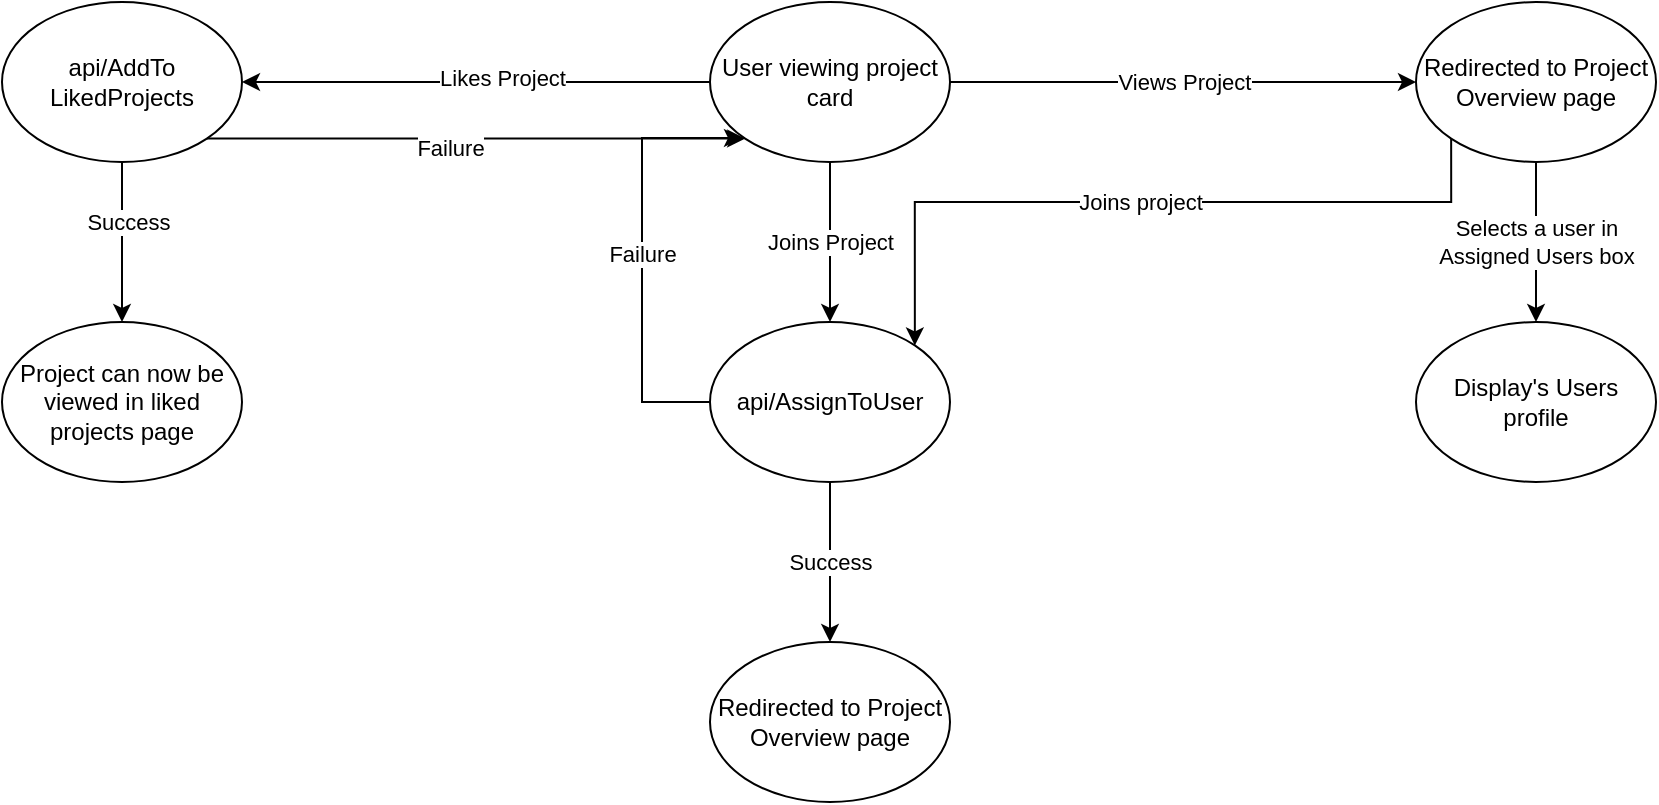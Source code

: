 <mxfile version="20.3.0" type="github">
  <diagram id="C5RBs43oDa-KdzZeNtuy" name="Page-1">
    <mxGraphModel dx="1422" dy="744" grid="1" gridSize="10" guides="1" tooltips="1" connect="1" arrows="1" fold="1" page="1" pageScale="1" pageWidth="827" pageHeight="1169" math="0" shadow="0">
      <root>
        <mxCell id="WIyWlLk6GJQsqaUBKTNV-0" />
        <mxCell id="WIyWlLk6GJQsqaUBKTNV-1" parent="WIyWlLk6GJQsqaUBKTNV-0" />
        <mxCell id="UhHU8-IpjBSHZS-Sw-iY-4" value="Views Project" style="edgeStyle=orthogonalEdgeStyle;rounded=0;orthogonalLoop=1;jettySize=auto;html=1;" edge="1" parent="WIyWlLk6GJQsqaUBKTNV-1" source="UhHU8-IpjBSHZS-Sw-iY-0" target="UhHU8-IpjBSHZS-Sw-iY-3">
          <mxGeometry relative="1" as="geometry" />
        </mxCell>
        <mxCell id="UhHU8-IpjBSHZS-Sw-iY-6" value="" style="edgeStyle=orthogonalEdgeStyle;rounded=0;orthogonalLoop=1;jettySize=auto;html=1;" edge="1" parent="WIyWlLk6GJQsqaUBKTNV-1" source="UhHU8-IpjBSHZS-Sw-iY-0" target="UhHU8-IpjBSHZS-Sw-iY-5">
          <mxGeometry relative="1" as="geometry" />
        </mxCell>
        <mxCell id="UhHU8-IpjBSHZS-Sw-iY-12" value="Likes Project" style="edgeLabel;html=1;align=center;verticalAlign=middle;resizable=0;points=[];" vertex="1" connectable="0" parent="UhHU8-IpjBSHZS-Sw-iY-6">
          <mxGeometry x="-0.188" y="-2" relative="1" as="geometry">
            <mxPoint x="-9" as="offset" />
          </mxGeometry>
        </mxCell>
        <mxCell id="UhHU8-IpjBSHZS-Sw-iY-8" value="Joins Project" style="edgeStyle=orthogonalEdgeStyle;rounded=0;orthogonalLoop=1;jettySize=auto;html=1;" edge="1" parent="WIyWlLk6GJQsqaUBKTNV-1" source="UhHU8-IpjBSHZS-Sw-iY-0" target="UhHU8-IpjBSHZS-Sw-iY-7">
          <mxGeometry relative="1" as="geometry" />
        </mxCell>
        <mxCell id="UhHU8-IpjBSHZS-Sw-iY-0" value="User viewing project card" style="ellipse;whiteSpace=wrap;html=1;" vertex="1" parent="WIyWlLk6GJQsqaUBKTNV-1">
          <mxGeometry x="354" width="120" height="80" as="geometry" />
        </mxCell>
        <mxCell id="UhHU8-IpjBSHZS-Sw-iY-23" style="edgeStyle=orthogonalEdgeStyle;rounded=0;orthogonalLoop=1;jettySize=auto;html=1;exitX=0;exitY=1;exitDx=0;exitDy=0;entryX=1;entryY=0;entryDx=0;entryDy=0;" edge="1" parent="WIyWlLk6GJQsqaUBKTNV-1" source="UhHU8-IpjBSHZS-Sw-iY-3" target="UhHU8-IpjBSHZS-Sw-iY-7">
          <mxGeometry relative="1" as="geometry">
            <Array as="points">
              <mxPoint x="725" y="100" />
              <mxPoint x="456" y="100" />
            </Array>
          </mxGeometry>
        </mxCell>
        <mxCell id="UhHU8-IpjBSHZS-Sw-iY-24" value="Joins project" style="edgeLabel;html=1;align=center;verticalAlign=middle;resizable=0;points=[];" vertex="1" connectable="0" parent="UhHU8-IpjBSHZS-Sw-iY-23">
          <mxGeometry x="0.013" relative="1" as="geometry">
            <mxPoint as="offset" />
          </mxGeometry>
        </mxCell>
        <mxCell id="UhHU8-IpjBSHZS-Sw-iY-26" value="&lt;div&gt;Selects a user in &lt;br&gt;&lt;/div&gt;&lt;div&gt;Assigned Users box&lt;br&gt;&lt;/div&gt;" style="edgeStyle=orthogonalEdgeStyle;rounded=0;orthogonalLoop=1;jettySize=auto;html=1;" edge="1" parent="WIyWlLk6GJQsqaUBKTNV-1" source="UhHU8-IpjBSHZS-Sw-iY-3" target="UhHU8-IpjBSHZS-Sw-iY-25">
          <mxGeometry relative="1" as="geometry" />
        </mxCell>
        <mxCell id="UhHU8-IpjBSHZS-Sw-iY-3" value="Redirected to Project Overview page" style="ellipse;whiteSpace=wrap;html=1;" vertex="1" parent="WIyWlLk6GJQsqaUBKTNV-1">
          <mxGeometry x="707" width="120" height="80" as="geometry" />
        </mxCell>
        <mxCell id="UhHU8-IpjBSHZS-Sw-iY-18" value="" style="edgeStyle=orthogonalEdgeStyle;rounded=0;orthogonalLoop=1;jettySize=auto;html=1;" edge="1" parent="WIyWlLk6GJQsqaUBKTNV-1" source="UhHU8-IpjBSHZS-Sw-iY-5" target="UhHU8-IpjBSHZS-Sw-iY-17">
          <mxGeometry relative="1" as="geometry" />
        </mxCell>
        <mxCell id="UhHU8-IpjBSHZS-Sw-iY-19" value="Success" style="edgeLabel;html=1;align=center;verticalAlign=middle;resizable=0;points=[];" vertex="1" connectable="0" parent="UhHU8-IpjBSHZS-Sw-iY-18">
          <mxGeometry x="-0.25" y="3" relative="1" as="geometry">
            <mxPoint as="offset" />
          </mxGeometry>
        </mxCell>
        <mxCell id="UhHU8-IpjBSHZS-Sw-iY-20" style="edgeStyle=orthogonalEdgeStyle;rounded=0;orthogonalLoop=1;jettySize=auto;html=1;exitX=1;exitY=1;exitDx=0;exitDy=0;entryX=0;entryY=1;entryDx=0;entryDy=0;" edge="1" parent="WIyWlLk6GJQsqaUBKTNV-1" source="UhHU8-IpjBSHZS-Sw-iY-5" target="UhHU8-IpjBSHZS-Sw-iY-0">
          <mxGeometry relative="1" as="geometry" />
        </mxCell>
        <mxCell id="UhHU8-IpjBSHZS-Sw-iY-21" value="Failure" style="edgeLabel;html=1;align=center;verticalAlign=middle;resizable=0;points=[];" vertex="1" connectable="0" parent="UhHU8-IpjBSHZS-Sw-iY-20">
          <mxGeometry x="-0.097" y="-4" relative="1" as="geometry">
            <mxPoint as="offset" />
          </mxGeometry>
        </mxCell>
        <mxCell id="UhHU8-IpjBSHZS-Sw-iY-5" value="&lt;div&gt;api/AddTo&lt;/div&gt;&lt;div&gt;LikedProjects&lt;/div&gt;" style="ellipse;whiteSpace=wrap;html=1;" vertex="1" parent="WIyWlLk6GJQsqaUBKTNV-1">
          <mxGeometry width="120" height="80" as="geometry" />
        </mxCell>
        <mxCell id="UhHU8-IpjBSHZS-Sw-iY-14" value="Success" style="edgeStyle=orthogonalEdgeStyle;rounded=0;orthogonalLoop=1;jettySize=auto;html=1;" edge="1" parent="WIyWlLk6GJQsqaUBKTNV-1" source="UhHU8-IpjBSHZS-Sw-iY-7" target="UhHU8-IpjBSHZS-Sw-iY-13">
          <mxGeometry relative="1" as="geometry" />
        </mxCell>
        <mxCell id="UhHU8-IpjBSHZS-Sw-iY-16" value="&lt;div&gt;Failure&lt;/div&gt;" style="edgeStyle=orthogonalEdgeStyle;rounded=0;orthogonalLoop=1;jettySize=auto;html=1;" edge="1" parent="WIyWlLk6GJQsqaUBKTNV-1" source="UhHU8-IpjBSHZS-Sw-iY-7">
          <mxGeometry relative="1" as="geometry">
            <mxPoint x="370" y="68" as="targetPoint" />
            <Array as="points">
              <mxPoint x="320" y="200" />
              <mxPoint x="320" y="68" />
            </Array>
          </mxGeometry>
        </mxCell>
        <mxCell id="UhHU8-IpjBSHZS-Sw-iY-7" value="api/AssignToUser" style="ellipse;whiteSpace=wrap;html=1;" vertex="1" parent="WIyWlLk6GJQsqaUBKTNV-1">
          <mxGeometry x="354" y="160" width="120" height="80" as="geometry" />
        </mxCell>
        <mxCell id="UhHU8-IpjBSHZS-Sw-iY-13" value="Redirected to Project Overview page" style="ellipse;whiteSpace=wrap;html=1;" vertex="1" parent="WIyWlLk6GJQsqaUBKTNV-1">
          <mxGeometry x="354" y="320" width="120" height="80" as="geometry" />
        </mxCell>
        <mxCell id="UhHU8-IpjBSHZS-Sw-iY-17" value="Project can now be viewed in liked projects page" style="ellipse;whiteSpace=wrap;html=1;" vertex="1" parent="WIyWlLk6GJQsqaUBKTNV-1">
          <mxGeometry y="160" width="120" height="80" as="geometry" />
        </mxCell>
        <mxCell id="UhHU8-IpjBSHZS-Sw-iY-25" value="Display&#39;s Users profile" style="ellipse;whiteSpace=wrap;html=1;" vertex="1" parent="WIyWlLk6GJQsqaUBKTNV-1">
          <mxGeometry x="707" y="160" width="120" height="80" as="geometry" />
        </mxCell>
      </root>
    </mxGraphModel>
  </diagram>
</mxfile>
